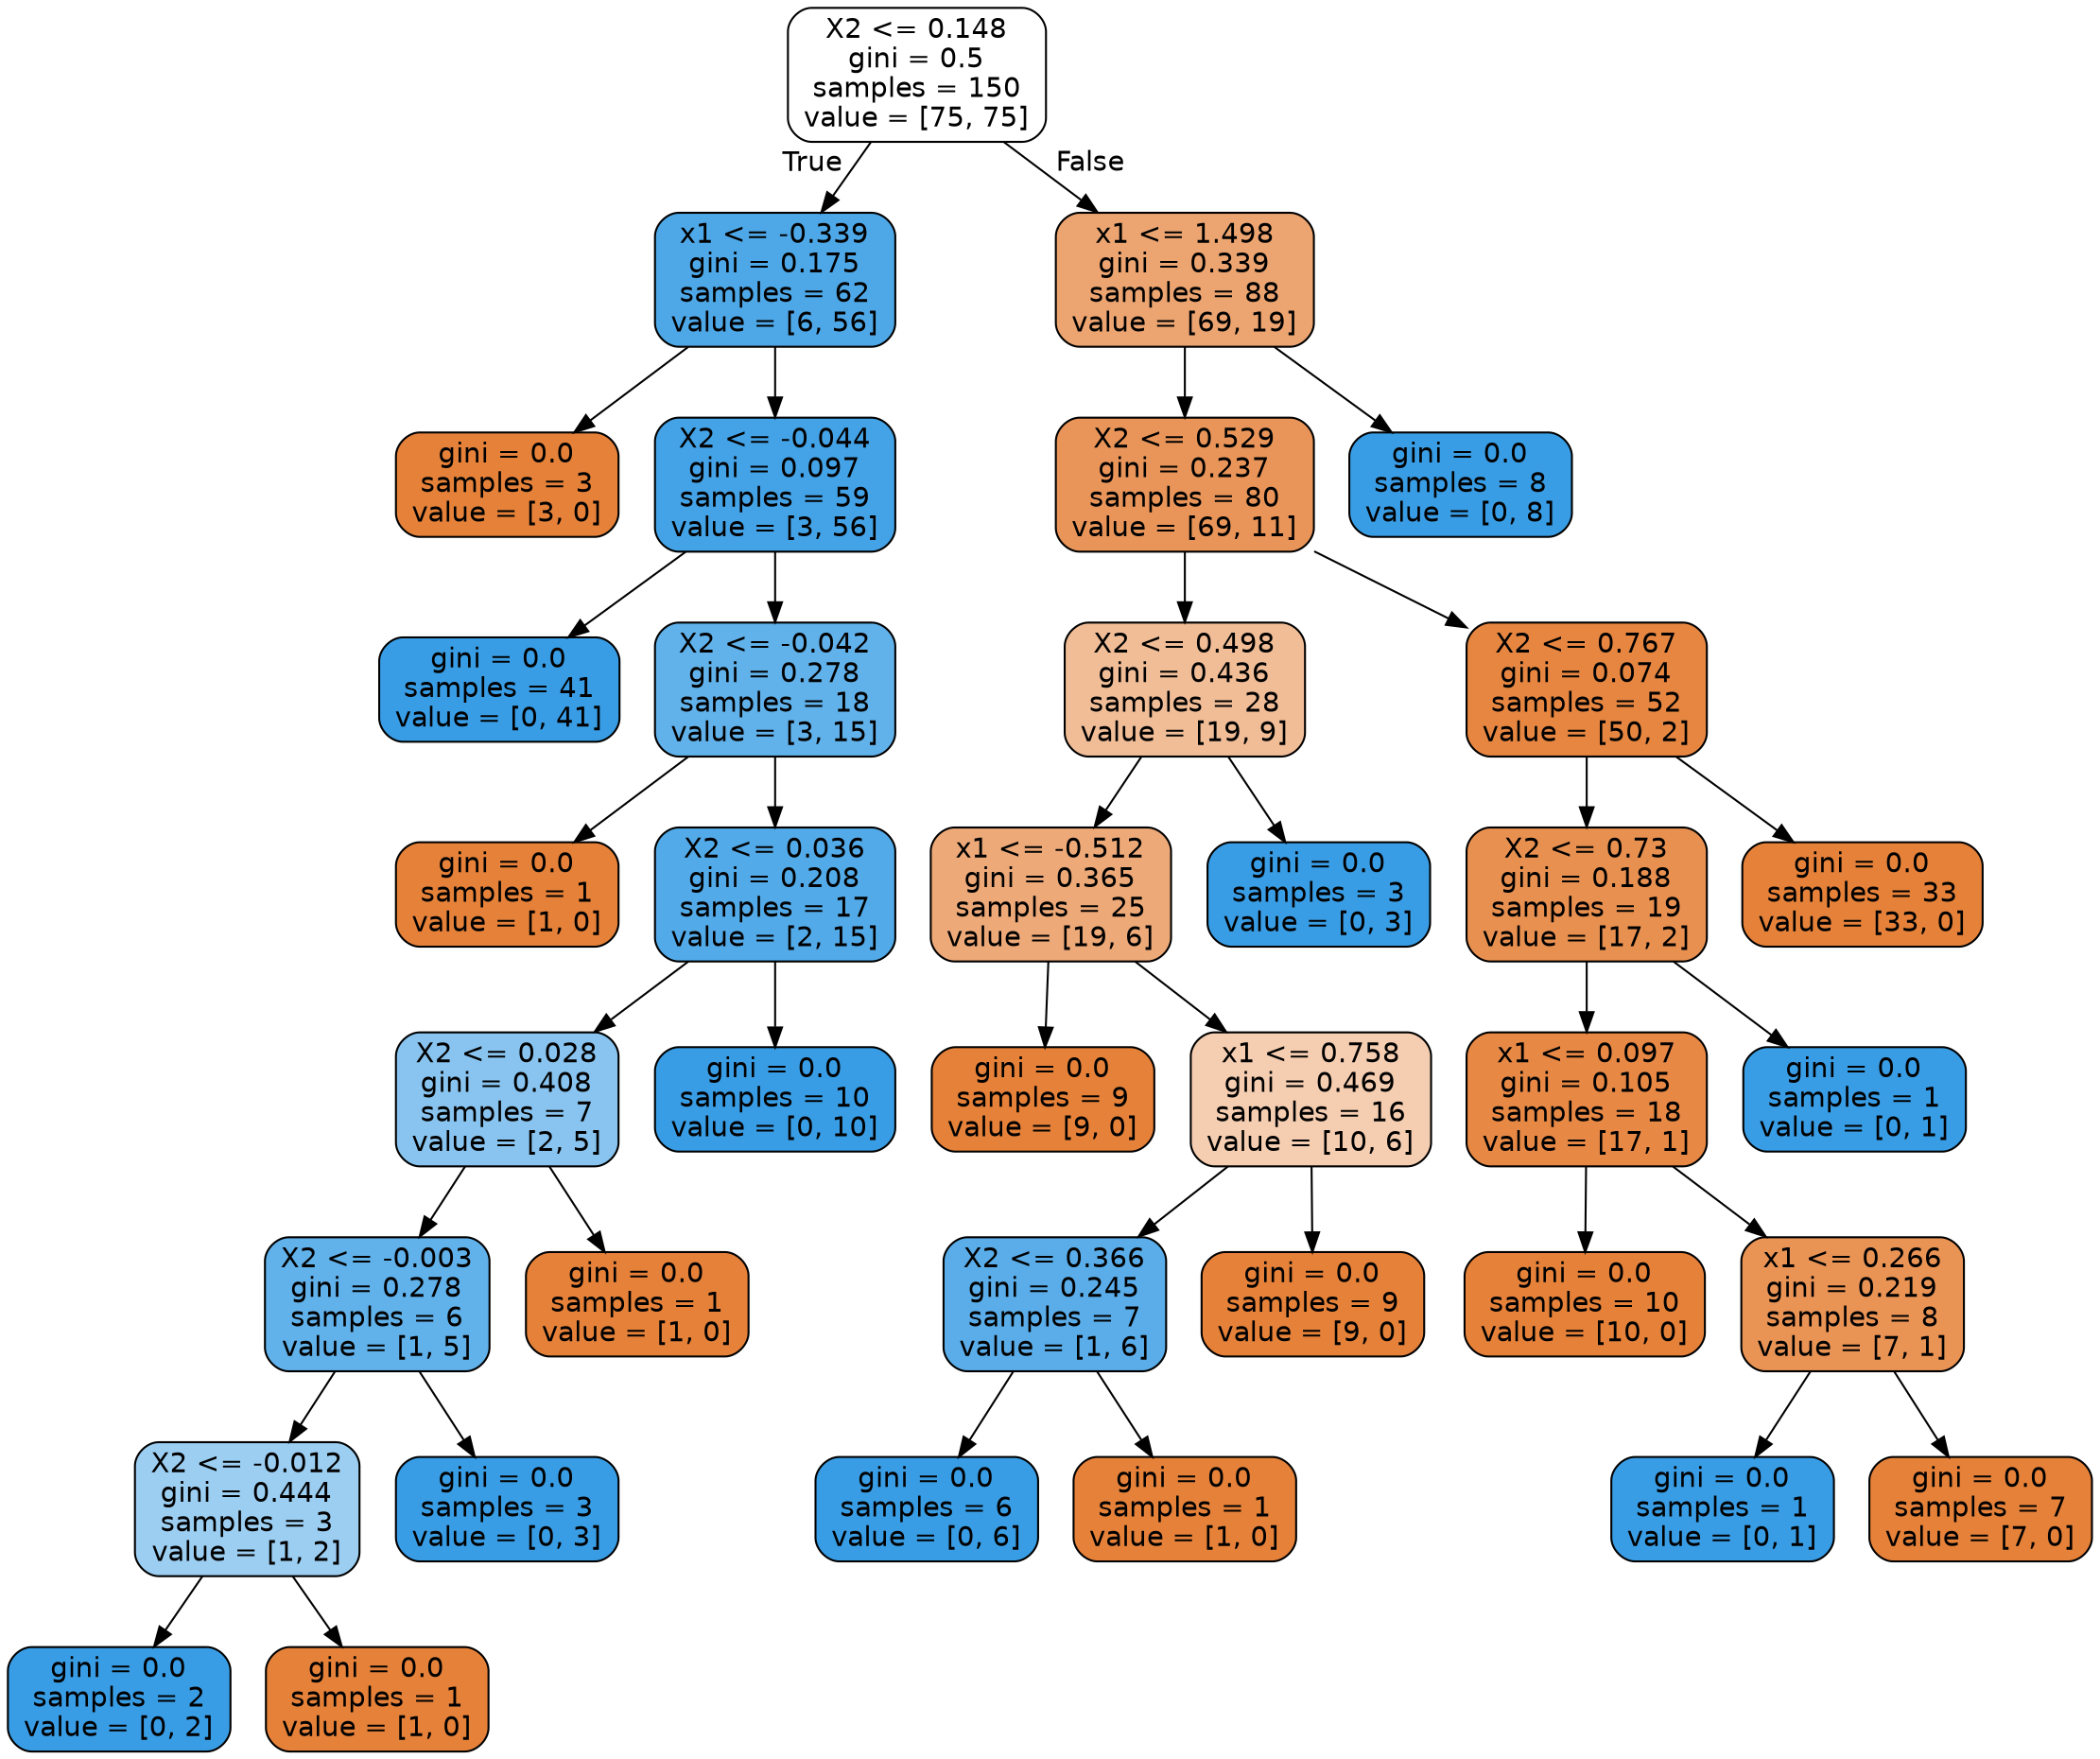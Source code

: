 digraph Tree {
node [shape=box, style="filled, rounded", color="black", fontname="helvetica"] ;
edge [fontname="helvetica"] ;
0 [label="X2 <= 0.148\ngini = 0.5\nsamples = 150\nvalue = [75, 75]", fillcolor="#ffffff"] ;
1 [label="x1 <= -0.339\ngini = 0.175\nsamples = 62\nvalue = [6, 56]", fillcolor="#4ea8e8"] ;
0 -> 1 [labeldistance=2.5, labelangle=45, headlabel="True"] ;
2 [label="gini = 0.0\nsamples = 3\nvalue = [3, 0]", fillcolor="#e58139"] ;
1 -> 2 ;
3 [label="X2 <= -0.044\ngini = 0.097\nsamples = 59\nvalue = [3, 56]", fillcolor="#44a2e6"] ;
1 -> 3 ;
4 [label="gini = 0.0\nsamples = 41\nvalue = [0, 41]", fillcolor="#399de5"] ;
3 -> 4 ;
5 [label="X2 <= -0.042\ngini = 0.278\nsamples = 18\nvalue = [3, 15]", fillcolor="#61b1ea"] ;
3 -> 5 ;
6 [label="gini = 0.0\nsamples = 1\nvalue = [1, 0]", fillcolor="#e58139"] ;
5 -> 6 ;
7 [label="X2 <= 0.036\ngini = 0.208\nsamples = 17\nvalue = [2, 15]", fillcolor="#53aae8"] ;
5 -> 7 ;
8 [label="X2 <= 0.028\ngini = 0.408\nsamples = 7\nvalue = [2, 5]", fillcolor="#88c4ef"] ;
7 -> 8 ;
9 [label="X2 <= -0.003\ngini = 0.278\nsamples = 6\nvalue = [1, 5]", fillcolor="#61b1ea"] ;
8 -> 9 ;
10 [label="X2 <= -0.012\ngini = 0.444\nsamples = 3\nvalue = [1, 2]", fillcolor="#9ccef2"] ;
9 -> 10 ;
11 [label="gini = 0.0\nsamples = 2\nvalue = [0, 2]", fillcolor="#399de5"] ;
10 -> 11 ;
12 [label="gini = 0.0\nsamples = 1\nvalue = [1, 0]", fillcolor="#e58139"] ;
10 -> 12 ;
13 [label="gini = 0.0\nsamples = 3\nvalue = [0, 3]", fillcolor="#399de5"] ;
9 -> 13 ;
14 [label="gini = 0.0\nsamples = 1\nvalue = [1, 0]", fillcolor="#e58139"] ;
8 -> 14 ;
15 [label="gini = 0.0\nsamples = 10\nvalue = [0, 10]", fillcolor="#399de5"] ;
7 -> 15 ;
16 [label="x1 <= 1.498\ngini = 0.339\nsamples = 88\nvalue = [69, 19]", fillcolor="#eca470"] ;
0 -> 16 [labeldistance=2.5, labelangle=-45, headlabel="False"] ;
17 [label="X2 <= 0.529\ngini = 0.237\nsamples = 80\nvalue = [69, 11]", fillcolor="#e99559"] ;
16 -> 17 ;
18 [label="X2 <= 0.498\ngini = 0.436\nsamples = 28\nvalue = [19, 9]", fillcolor="#f1bd97"] ;
17 -> 18 ;
19 [label="x1 <= -0.512\ngini = 0.365\nsamples = 25\nvalue = [19, 6]", fillcolor="#eda978"] ;
18 -> 19 ;
20 [label="gini = 0.0\nsamples = 9\nvalue = [9, 0]", fillcolor="#e58139"] ;
19 -> 20 ;
21 [label="x1 <= 0.758\ngini = 0.469\nsamples = 16\nvalue = [10, 6]", fillcolor="#f5cdb0"] ;
19 -> 21 ;
22 [label="X2 <= 0.366\ngini = 0.245\nsamples = 7\nvalue = [1, 6]", fillcolor="#5aade9"] ;
21 -> 22 ;
23 [label="gini = 0.0\nsamples = 6\nvalue = [0, 6]", fillcolor="#399de5"] ;
22 -> 23 ;
24 [label="gini = 0.0\nsamples = 1\nvalue = [1, 0]", fillcolor="#e58139"] ;
22 -> 24 ;
25 [label="gini = 0.0\nsamples = 9\nvalue = [9, 0]", fillcolor="#e58139"] ;
21 -> 25 ;
26 [label="gini = 0.0\nsamples = 3\nvalue = [0, 3]", fillcolor="#399de5"] ;
18 -> 26 ;
27 [label="X2 <= 0.767\ngini = 0.074\nsamples = 52\nvalue = [50, 2]", fillcolor="#e68641"] ;
17 -> 27 ;
28 [label="X2 <= 0.73\ngini = 0.188\nsamples = 19\nvalue = [17, 2]", fillcolor="#e89050"] ;
27 -> 28 ;
29 [label="x1 <= 0.097\ngini = 0.105\nsamples = 18\nvalue = [17, 1]", fillcolor="#e78845"] ;
28 -> 29 ;
30 [label="gini = 0.0\nsamples = 10\nvalue = [10, 0]", fillcolor="#e58139"] ;
29 -> 30 ;
31 [label="x1 <= 0.266\ngini = 0.219\nsamples = 8\nvalue = [7, 1]", fillcolor="#e99355"] ;
29 -> 31 ;
32 [label="gini = 0.0\nsamples = 1\nvalue = [0, 1]", fillcolor="#399de5"] ;
31 -> 32 ;
33 [label="gini = 0.0\nsamples = 7\nvalue = [7, 0]", fillcolor="#e58139"] ;
31 -> 33 ;
34 [label="gini = 0.0\nsamples = 1\nvalue = [0, 1]", fillcolor="#399de5"] ;
28 -> 34 ;
35 [label="gini = 0.0\nsamples = 33\nvalue = [33, 0]", fillcolor="#e58139"] ;
27 -> 35 ;
36 [label="gini = 0.0\nsamples = 8\nvalue = [0, 8]", fillcolor="#399de5"] ;
16 -> 36 ;
}